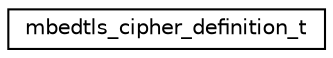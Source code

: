 digraph "Graphical Class Hierarchy"
{
 // LATEX_PDF_SIZE
  edge [fontname="Helvetica",fontsize="10",labelfontname="Helvetica",labelfontsize="10"];
  node [fontname="Helvetica",fontsize="10",shape=record];
  rankdir="LR";
  Node0 [label="mbedtls_cipher_definition_t",height=0.2,width=0.4,color="black", fillcolor="white", style="filled",URL="$db/d32/structmbedtls__cipher__definition__t.html",tooltip=" "];
}
